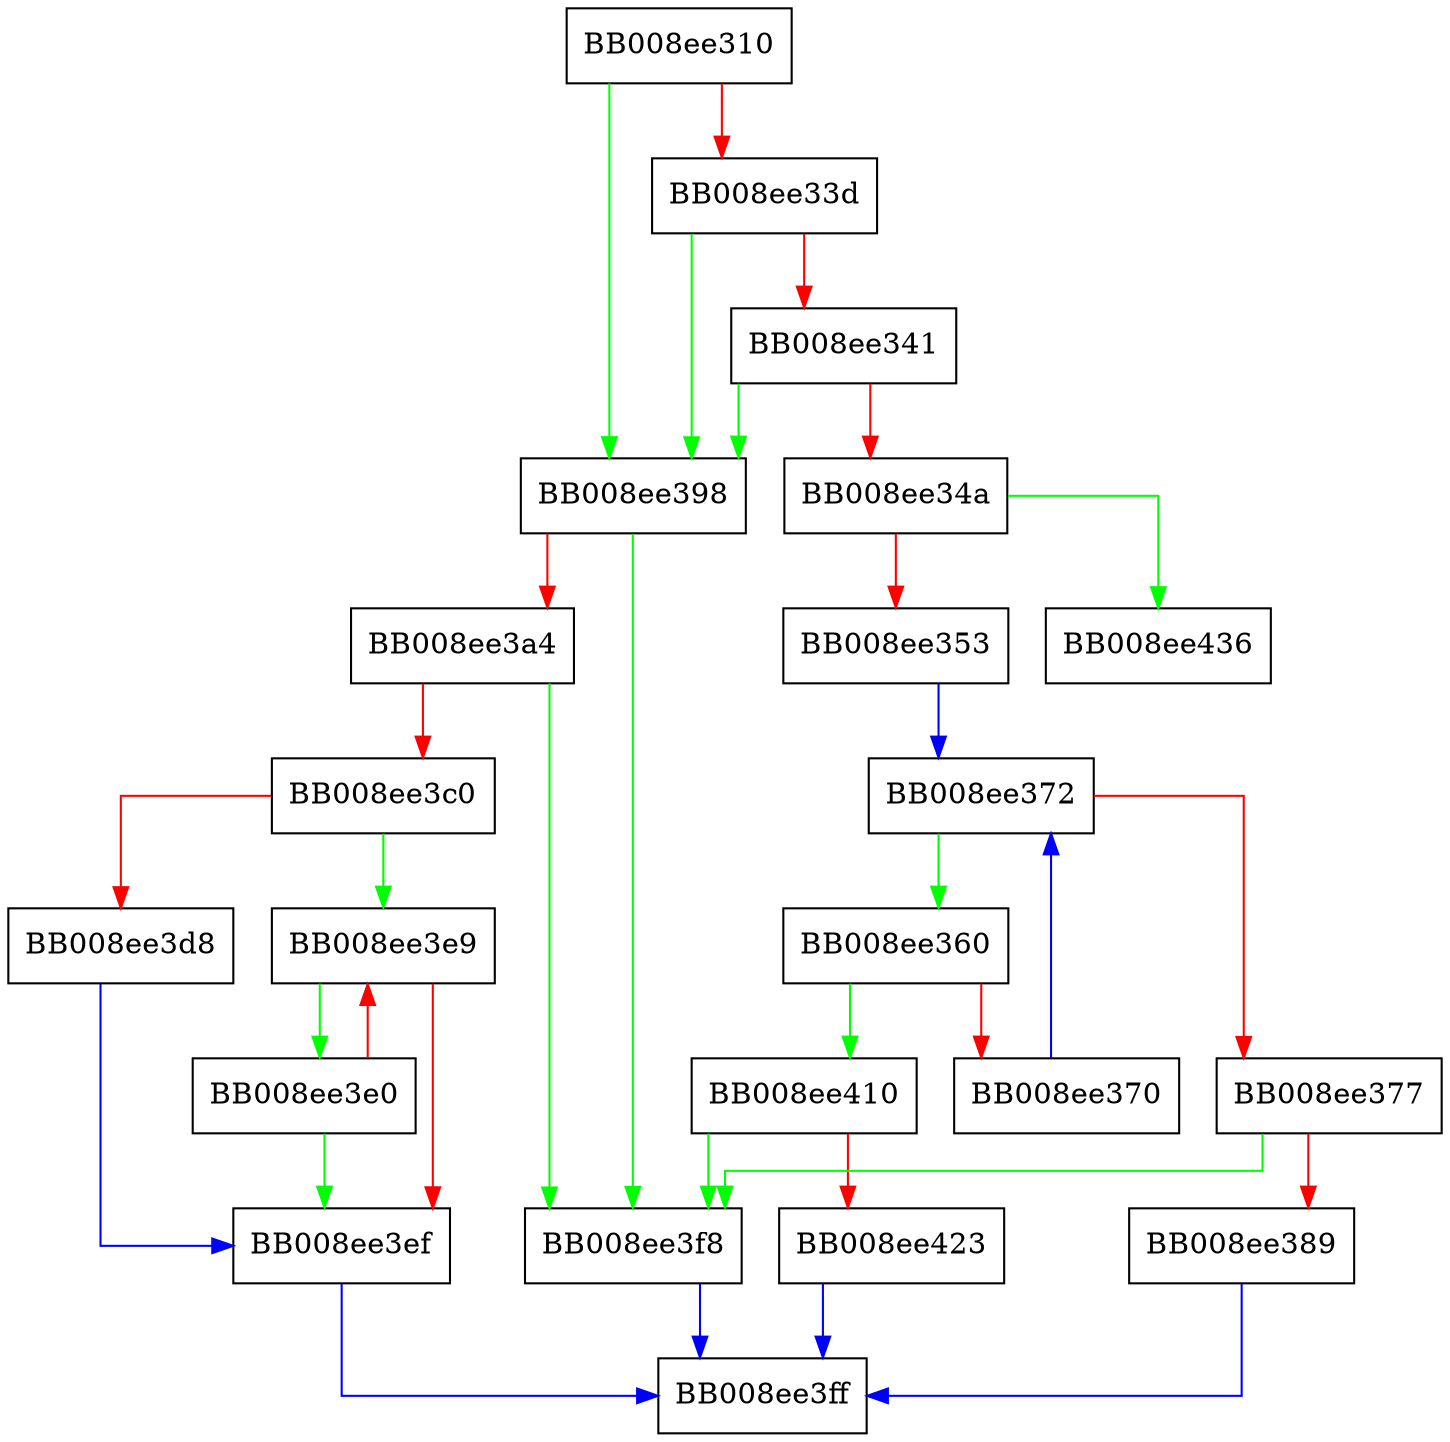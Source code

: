 digraph _dl_get_origin {
  node [shape="box"];
  graph [splines=ortho];
  BB008ee310 -> BB008ee398 [color="green"];
  BB008ee310 -> BB008ee33d [color="red"];
  BB008ee33d -> BB008ee398 [color="green"];
  BB008ee33d -> BB008ee341 [color="red"];
  BB008ee341 -> BB008ee398 [color="green"];
  BB008ee341 -> BB008ee34a [color="red"];
  BB008ee34a -> BB008ee436 [color="green"];
  BB008ee34a -> BB008ee353 [color="red"];
  BB008ee353 -> BB008ee372 [color="blue"];
  BB008ee360 -> BB008ee410 [color="green"];
  BB008ee360 -> BB008ee370 [color="red"];
  BB008ee370 -> BB008ee372 [color="blue"];
  BB008ee372 -> BB008ee360 [color="green"];
  BB008ee372 -> BB008ee377 [color="red"];
  BB008ee377 -> BB008ee3f8 [color="green"];
  BB008ee377 -> BB008ee389 [color="red"];
  BB008ee389 -> BB008ee3ff [color="blue"];
  BB008ee398 -> BB008ee3f8 [color="green"];
  BB008ee398 -> BB008ee3a4 [color="red"];
  BB008ee3a4 -> BB008ee3f8 [color="green"];
  BB008ee3a4 -> BB008ee3c0 [color="red"];
  BB008ee3c0 -> BB008ee3e9 [color="green"];
  BB008ee3c0 -> BB008ee3d8 [color="red"];
  BB008ee3d8 -> BB008ee3ef [color="blue"];
  BB008ee3e0 -> BB008ee3ef [color="green"];
  BB008ee3e0 -> BB008ee3e9 [color="red"];
  BB008ee3e9 -> BB008ee3e0 [color="green"];
  BB008ee3e9 -> BB008ee3ef [color="red"];
  BB008ee3ef -> BB008ee3ff [color="blue"];
  BB008ee3f8 -> BB008ee3ff [color="blue"];
  BB008ee410 -> BB008ee3f8 [color="green"];
  BB008ee410 -> BB008ee423 [color="red"];
  BB008ee423 -> BB008ee3ff [color="blue"];
}